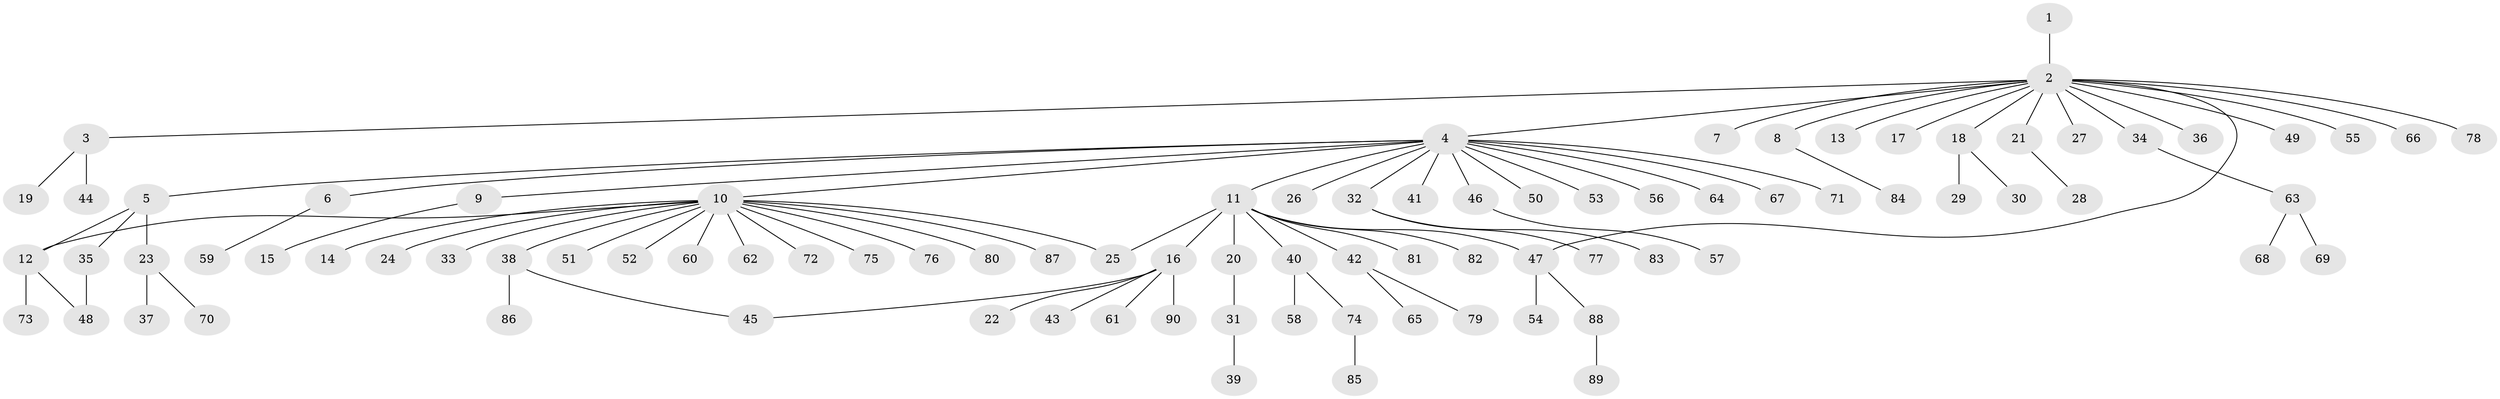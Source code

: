// coarse degree distribution, {1: 0.7101449275362319, 16: 0.014492753623188406, 2: 0.17391304347826086, 15: 0.028985507246376812, 3: 0.057971014492753624, 13: 0.014492753623188406}
// Generated by graph-tools (version 1.1) at 2025/51/02/27/25 19:51:59]
// undirected, 90 vertices, 94 edges
graph export_dot {
graph [start="1"]
  node [color=gray90,style=filled];
  1;
  2;
  3;
  4;
  5;
  6;
  7;
  8;
  9;
  10;
  11;
  12;
  13;
  14;
  15;
  16;
  17;
  18;
  19;
  20;
  21;
  22;
  23;
  24;
  25;
  26;
  27;
  28;
  29;
  30;
  31;
  32;
  33;
  34;
  35;
  36;
  37;
  38;
  39;
  40;
  41;
  42;
  43;
  44;
  45;
  46;
  47;
  48;
  49;
  50;
  51;
  52;
  53;
  54;
  55;
  56;
  57;
  58;
  59;
  60;
  61;
  62;
  63;
  64;
  65;
  66;
  67;
  68;
  69;
  70;
  71;
  72;
  73;
  74;
  75;
  76;
  77;
  78;
  79;
  80;
  81;
  82;
  83;
  84;
  85;
  86;
  87;
  88;
  89;
  90;
  1 -- 2;
  2 -- 3;
  2 -- 4;
  2 -- 7;
  2 -- 8;
  2 -- 13;
  2 -- 17;
  2 -- 18;
  2 -- 21;
  2 -- 27;
  2 -- 34;
  2 -- 36;
  2 -- 47;
  2 -- 49;
  2 -- 55;
  2 -- 66;
  2 -- 78;
  3 -- 19;
  3 -- 44;
  4 -- 5;
  4 -- 6;
  4 -- 9;
  4 -- 10;
  4 -- 11;
  4 -- 26;
  4 -- 32;
  4 -- 41;
  4 -- 46;
  4 -- 50;
  4 -- 53;
  4 -- 56;
  4 -- 64;
  4 -- 67;
  4 -- 71;
  5 -- 12;
  5 -- 23;
  5 -- 35;
  6 -- 59;
  8 -- 84;
  9 -- 15;
  10 -- 12;
  10 -- 14;
  10 -- 24;
  10 -- 25;
  10 -- 33;
  10 -- 38;
  10 -- 51;
  10 -- 52;
  10 -- 60;
  10 -- 62;
  10 -- 72;
  10 -- 75;
  10 -- 76;
  10 -- 80;
  10 -- 87;
  11 -- 16;
  11 -- 20;
  11 -- 25;
  11 -- 40;
  11 -- 42;
  11 -- 47;
  11 -- 81;
  11 -- 82;
  12 -- 48;
  12 -- 73;
  16 -- 22;
  16 -- 43;
  16 -- 45;
  16 -- 61;
  16 -- 90;
  18 -- 29;
  18 -- 30;
  20 -- 31;
  21 -- 28;
  23 -- 37;
  23 -- 70;
  31 -- 39;
  32 -- 77;
  32 -- 83;
  34 -- 63;
  35 -- 48;
  38 -- 45;
  38 -- 86;
  40 -- 58;
  40 -- 74;
  42 -- 65;
  42 -- 79;
  46 -- 57;
  47 -- 54;
  47 -- 88;
  63 -- 68;
  63 -- 69;
  74 -- 85;
  88 -- 89;
}

